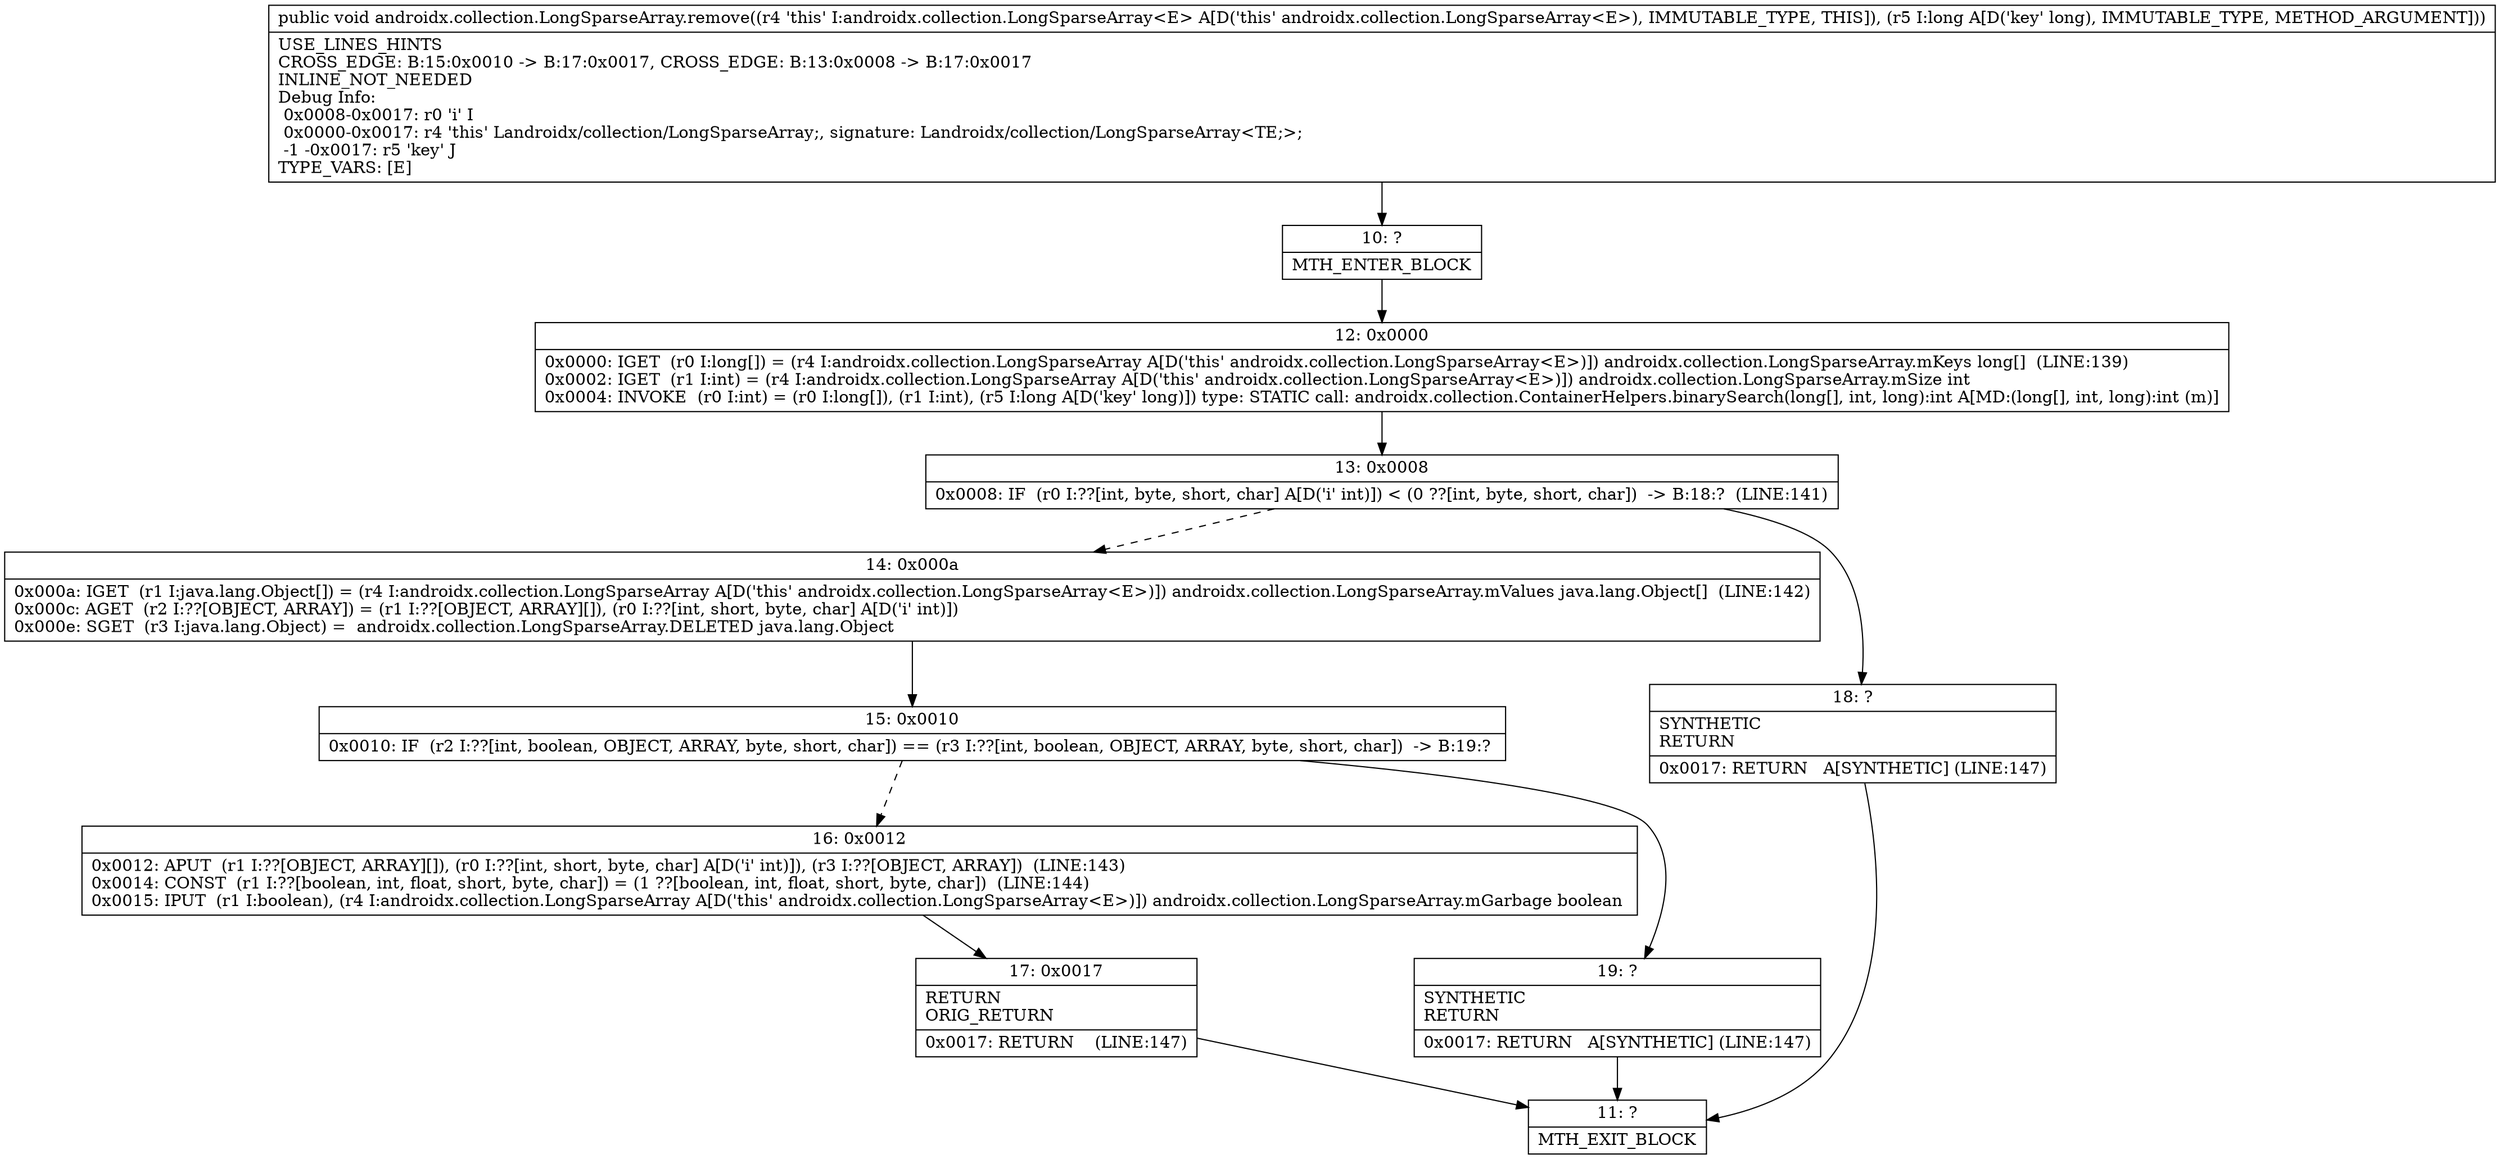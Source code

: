 digraph "CFG forandroidx.collection.LongSparseArray.remove(J)V" {
Node_10 [shape=record,label="{10\:\ ?|MTH_ENTER_BLOCK\l}"];
Node_12 [shape=record,label="{12\:\ 0x0000|0x0000: IGET  (r0 I:long[]) = (r4 I:androidx.collection.LongSparseArray A[D('this' androidx.collection.LongSparseArray\<E\>)]) androidx.collection.LongSparseArray.mKeys long[]  (LINE:139)\l0x0002: IGET  (r1 I:int) = (r4 I:androidx.collection.LongSparseArray A[D('this' androidx.collection.LongSparseArray\<E\>)]) androidx.collection.LongSparseArray.mSize int \l0x0004: INVOKE  (r0 I:int) = (r0 I:long[]), (r1 I:int), (r5 I:long A[D('key' long)]) type: STATIC call: androidx.collection.ContainerHelpers.binarySearch(long[], int, long):int A[MD:(long[], int, long):int (m)]\l}"];
Node_13 [shape=record,label="{13\:\ 0x0008|0x0008: IF  (r0 I:??[int, byte, short, char] A[D('i' int)]) \< (0 ??[int, byte, short, char])  \-\> B:18:?  (LINE:141)\l}"];
Node_14 [shape=record,label="{14\:\ 0x000a|0x000a: IGET  (r1 I:java.lang.Object[]) = (r4 I:androidx.collection.LongSparseArray A[D('this' androidx.collection.LongSparseArray\<E\>)]) androidx.collection.LongSparseArray.mValues java.lang.Object[]  (LINE:142)\l0x000c: AGET  (r2 I:??[OBJECT, ARRAY]) = (r1 I:??[OBJECT, ARRAY][]), (r0 I:??[int, short, byte, char] A[D('i' int)]) \l0x000e: SGET  (r3 I:java.lang.Object) =  androidx.collection.LongSparseArray.DELETED java.lang.Object \l}"];
Node_15 [shape=record,label="{15\:\ 0x0010|0x0010: IF  (r2 I:??[int, boolean, OBJECT, ARRAY, byte, short, char]) == (r3 I:??[int, boolean, OBJECT, ARRAY, byte, short, char])  \-\> B:19:? \l}"];
Node_16 [shape=record,label="{16\:\ 0x0012|0x0012: APUT  (r1 I:??[OBJECT, ARRAY][]), (r0 I:??[int, short, byte, char] A[D('i' int)]), (r3 I:??[OBJECT, ARRAY])  (LINE:143)\l0x0014: CONST  (r1 I:??[boolean, int, float, short, byte, char]) = (1 ??[boolean, int, float, short, byte, char])  (LINE:144)\l0x0015: IPUT  (r1 I:boolean), (r4 I:androidx.collection.LongSparseArray A[D('this' androidx.collection.LongSparseArray\<E\>)]) androidx.collection.LongSparseArray.mGarbage boolean \l}"];
Node_17 [shape=record,label="{17\:\ 0x0017|RETURN\lORIG_RETURN\l|0x0017: RETURN    (LINE:147)\l}"];
Node_11 [shape=record,label="{11\:\ ?|MTH_EXIT_BLOCK\l}"];
Node_19 [shape=record,label="{19\:\ ?|SYNTHETIC\lRETURN\l|0x0017: RETURN   A[SYNTHETIC] (LINE:147)\l}"];
Node_18 [shape=record,label="{18\:\ ?|SYNTHETIC\lRETURN\l|0x0017: RETURN   A[SYNTHETIC] (LINE:147)\l}"];
MethodNode[shape=record,label="{public void androidx.collection.LongSparseArray.remove((r4 'this' I:androidx.collection.LongSparseArray\<E\> A[D('this' androidx.collection.LongSparseArray\<E\>), IMMUTABLE_TYPE, THIS]), (r5 I:long A[D('key' long), IMMUTABLE_TYPE, METHOD_ARGUMENT]))  | USE_LINES_HINTS\lCROSS_EDGE: B:15:0x0010 \-\> B:17:0x0017, CROSS_EDGE: B:13:0x0008 \-\> B:17:0x0017\lINLINE_NOT_NEEDED\lDebug Info:\l  0x0008\-0x0017: r0 'i' I\l  0x0000\-0x0017: r4 'this' Landroidx\/collection\/LongSparseArray;, signature: Landroidx\/collection\/LongSparseArray\<TE;\>;\l  \-1 \-0x0017: r5 'key' J\lTYPE_VARS: [E]\l}"];
MethodNode -> Node_10;Node_10 -> Node_12;
Node_12 -> Node_13;
Node_13 -> Node_14[style=dashed];
Node_13 -> Node_18;
Node_14 -> Node_15;
Node_15 -> Node_16[style=dashed];
Node_15 -> Node_19;
Node_16 -> Node_17;
Node_17 -> Node_11;
Node_19 -> Node_11;
Node_18 -> Node_11;
}


